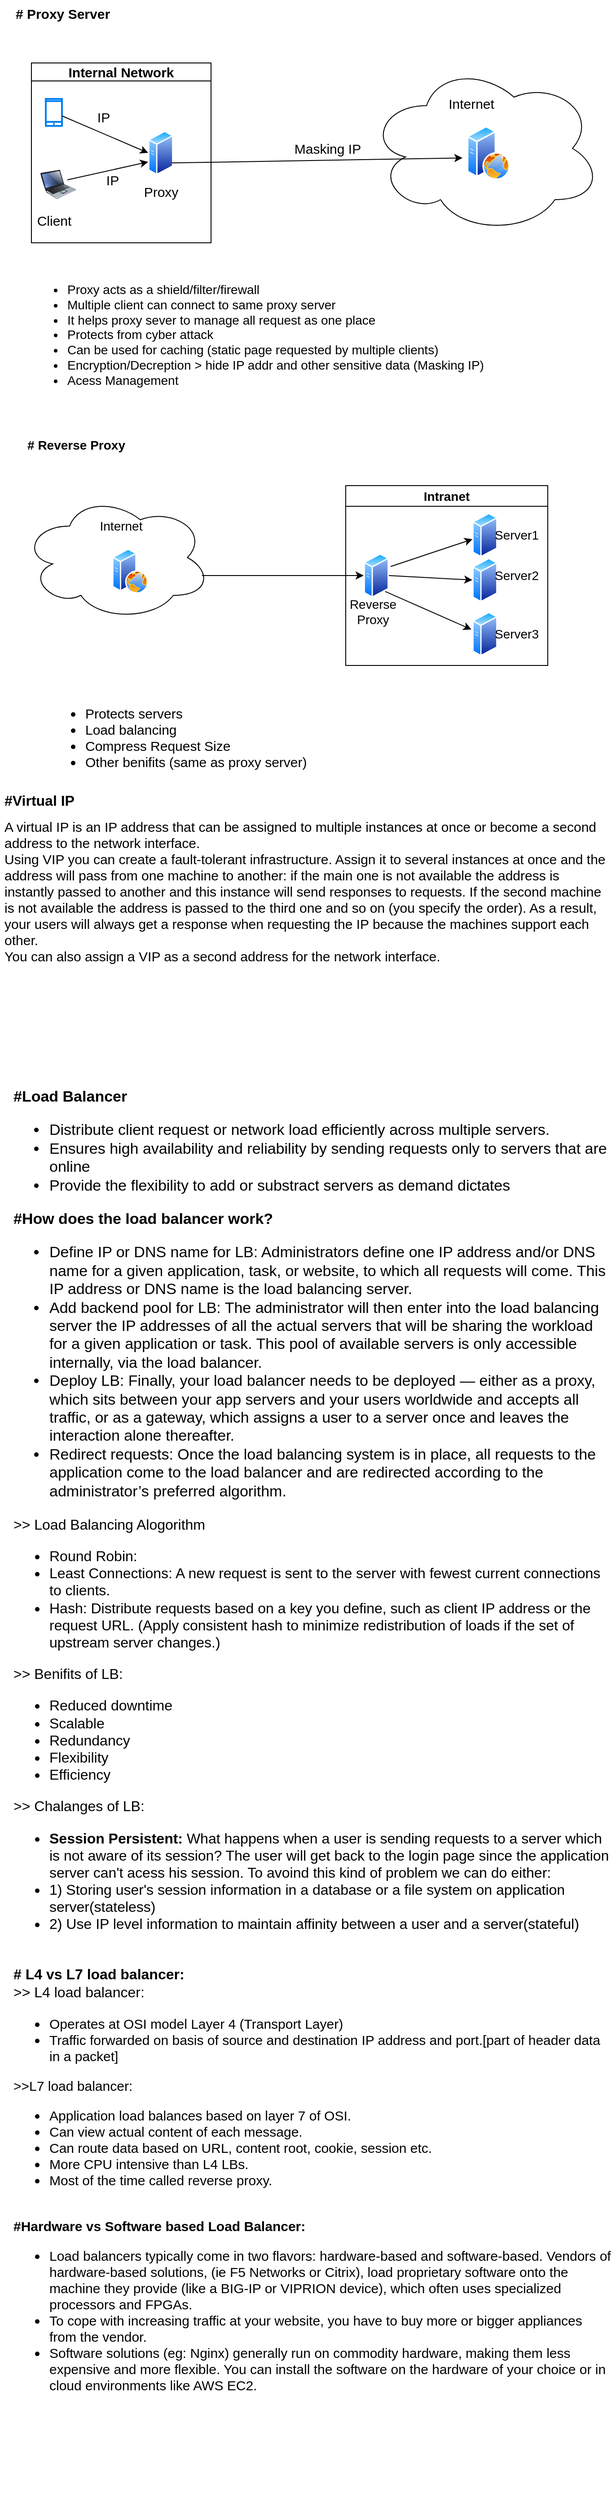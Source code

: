 <mxfile version="20.7.4" type="device"><diagram id="vO3rzcaf9WHH9rj_SOg1" name="Page-1"><mxGraphModel dx="1050" dy="619" grid="1" gridSize="10" guides="1" tooltips="1" connect="1" arrows="1" fold="1" page="1" pageScale="1" pageWidth="850" pageHeight="1100" math="0" shadow="0"><root><mxCell id="0"/><mxCell id="1" parent="0"/><mxCell id="nB3J8XlHQOExShyKIue8-1" value="&lt;b&gt;&lt;font style=&quot;font-size: 15px;&quot;&gt;# Proxy Server&lt;/font&gt;&lt;/b&gt;" style="text;html=1;strokeColor=none;fillColor=none;align=center;verticalAlign=middle;whiteSpace=wrap;rounded=0;" parent="1" vertex="1"><mxGeometry x="30" y="40" width="110" height="30" as="geometry"/></mxCell><mxCell id="nB3J8XlHQOExShyKIue8-2" value="Internal Network" style="swimlane;whiteSpace=wrap;html=1;fontSize=15;startSize=20;" parent="1" vertex="1"><mxGeometry x="50" y="110" width="200" height="200" as="geometry"/></mxCell><mxCell id="nB3J8XlHQOExShyKIue8-3" value="" style="html=1;verticalLabelPosition=bottom;align=center;labelBackgroundColor=#ffffff;verticalAlign=top;strokeWidth=2;strokeColor=#0080F0;shadow=0;dashed=0;shape=mxgraph.ios7.icons.smartphone;fontSize=15;" parent="nB3J8XlHQOExShyKIue8-2" vertex="1"><mxGeometry x="16" y="40" width="18" height="30" as="geometry"/></mxCell><mxCell id="nB3J8XlHQOExShyKIue8-4" value="" style="image;html=1;image=img/lib/clip_art/computers/Laptop_128x128.png;fontSize=15;" parent="nB3J8XlHQOExShyKIue8-2" vertex="1"><mxGeometry x="10" y="110" width="40" height="50" as="geometry"/></mxCell><mxCell id="nB3J8XlHQOExShyKIue8-5" value="Proxy" style="aspect=fixed;perimeter=ellipsePerimeter;html=1;align=center;shadow=0;dashed=0;spacingTop=3;image;image=img/lib/active_directory/generic_server.svg;fontSize=15;" parent="nB3J8XlHQOExShyKIue8-2" vertex="1"><mxGeometry x="130" y="75" width="28.0" height="50" as="geometry"/></mxCell><mxCell id="nB3J8XlHQOExShyKIue8-6" value="" style="endArrow=classic;html=1;rounded=0;fontSize=15;entryX=0;entryY=0.5;entryDx=0;entryDy=0;" parent="nB3J8XlHQOExShyKIue8-2" source="nB3J8XlHQOExShyKIue8-3" target="nB3J8XlHQOExShyKIue8-5" edge="1"><mxGeometry width="50" height="50" relative="1" as="geometry"><mxPoint x="340" y="160" as="sourcePoint"/><mxPoint x="390" y="110" as="targetPoint"/></mxGeometry></mxCell><mxCell id="nB3J8XlHQOExShyKIue8-9" value="Client" style="text;html=1;align=center;verticalAlign=middle;resizable=0;points=[];autosize=1;strokeColor=none;fillColor=none;fontSize=15;" parent="nB3J8XlHQOExShyKIue8-2" vertex="1"><mxGeometry x="-5" y="160" width="60" height="30" as="geometry"/></mxCell><mxCell id="nB3J8XlHQOExShyKIue8-8" value="IP" style="text;html=1;align=center;verticalAlign=middle;resizable=0;points=[];autosize=1;strokeColor=none;fillColor=none;fontSize=15;" parent="nB3J8XlHQOExShyKIue8-2" vertex="1"><mxGeometry x="60" y="45" width="40" height="30" as="geometry"/></mxCell><mxCell id="nB3J8XlHQOExShyKIue8-7" value="" style="endArrow=classic;html=1;rounded=0;fontSize=15;" parent="nB3J8XlHQOExShyKIue8-2" edge="1"><mxGeometry width="50" height="50" relative="1" as="geometry"><mxPoint x="40" y="130" as="sourcePoint"/><mxPoint x="130" y="110" as="targetPoint"/></mxGeometry></mxCell><mxCell id="nB3J8XlHQOExShyKIue8-11" value="" style="ellipse;shape=cloud;whiteSpace=wrap;html=1;fontSize=15;" parent="1" vertex="1"><mxGeometry x="425" y="110" width="260" height="190" as="geometry"/></mxCell><mxCell id="nB3J8XlHQOExShyKIue8-12" value="Masking IP" style="text;html=1;strokeColor=none;fillColor=none;align=center;verticalAlign=middle;whiteSpace=wrap;rounded=0;fontSize=15;" parent="1" vertex="1"><mxGeometry x="340" y="190" width="80" height="30" as="geometry"/></mxCell><mxCell id="nB3J8XlHQOExShyKIue8-13" value="Internet" style="text;html=1;strokeColor=none;fillColor=none;align=center;verticalAlign=middle;whiteSpace=wrap;rounded=0;fontSize=15;" parent="1" vertex="1"><mxGeometry x="510" y="140" width="60" height="30" as="geometry"/></mxCell><mxCell id="nB3J8XlHQOExShyKIue8-15" value="" style="endArrow=classic;html=1;rounded=0;fontSize=15;exitX=1;exitY=0.75;exitDx=0;exitDy=0;" parent="1" source="nB3J8XlHQOExShyKIue8-5" edge="1"><mxGeometry width="50" height="50" relative="1" as="geometry"><mxPoint x="400" y="340" as="sourcePoint"/><mxPoint x="530" y="215.64" as="targetPoint"/></mxGeometry></mxCell><mxCell id="nB3J8XlHQOExShyKIue8-17" value="IP" style="text;html=1;align=center;verticalAlign=middle;resizable=0;points=[];autosize=1;strokeColor=none;fillColor=none;fontSize=15;" parent="1" vertex="1"><mxGeometry x="120" y="225" width="40" height="30" as="geometry"/></mxCell><mxCell id="nB3J8XlHQOExShyKIue8-18" value="&lt;h1 style=&quot;font-size: 14px;&quot;&gt;&lt;div style=&quot;font-size: 13px;&quot;&gt;&lt;div&gt;&lt;br&gt;&lt;/div&gt;&lt;/div&gt;&lt;/h1&gt;" style="text;html=1;strokeColor=none;fillColor=none;spacing=5;spacingTop=-20;whiteSpace=wrap;overflow=hidden;rounded=0;fontSize=15;" parent="1" vertex="1"><mxGeometry x="60" y="360" width="190" height="120" as="geometry"/></mxCell><mxCell id="nB3J8XlHQOExShyKIue8-21" value="&lt;h1 style=&quot;font-size: 14px;&quot;&gt;&lt;ul&gt;&lt;li&gt;&lt;span style=&quot;font-weight: normal;&quot;&gt;Proxy acts as a shield/filter/firewall&lt;/span&gt;&lt;/li&gt;&lt;li&gt;&lt;span style=&quot;font-weight: normal;&quot;&gt;Multiple client can connect to same proxy server&lt;/span&gt;&lt;/li&gt;&lt;li&gt;&lt;span style=&quot;font-weight: normal;&quot;&gt;It helps proxy sever to manage all request as one place&lt;/span&gt;&lt;/li&gt;&lt;li&gt;&lt;span style=&quot;font-weight: normal;&quot;&gt;Protects from cyber attack&lt;/span&gt;&lt;/li&gt;&lt;li&gt;&lt;span style=&quot;font-weight: normal;&quot;&gt;Can be used for caching (static page requested by multiple clients)&lt;/span&gt;&lt;/li&gt;&lt;li&gt;&lt;span style=&quot;font-weight: normal;&quot;&gt;Encryption/Decreption &amp;gt; hide IP addr and other sensitive data (Masking IP)&lt;/span&gt;&lt;/li&gt;&lt;li&gt;&lt;span style=&quot;font-weight: normal;&quot;&gt;Acess Management&lt;/span&gt;&lt;/li&gt;&lt;/ul&gt;&lt;/h1&gt;" style="text;html=1;strokeColor=none;fillColor=none;spacing=5;spacingTop=-20;whiteSpace=wrap;overflow=hidden;rounded=0;fontSize=13;" parent="1" vertex="1"><mxGeometry x="45" y="350" width="655" height="130" as="geometry"/></mxCell><mxCell id="nB3J8XlHQOExShyKIue8-23" value="" style="ellipse;shape=cloud;whiteSpace=wrap;html=1;fontSize=14;" parent="1" vertex="1"><mxGeometry x="40" y="590" width="210" height="140" as="geometry"/></mxCell><mxCell id="nB3J8XlHQOExShyKIue8-24" value="&lt;b&gt;# Reverse Proxy&lt;/b&gt;" style="text;html=1;strokeColor=none;fillColor=none;align=center;verticalAlign=middle;whiteSpace=wrap;rounded=0;fontSize=14;" parent="1" vertex="1"><mxGeometry x="40" y="520" width="120" height="30" as="geometry"/></mxCell><mxCell id="nB3J8XlHQOExShyKIue8-25" value="Internet" style="text;html=1;strokeColor=none;fillColor=none;align=center;verticalAlign=middle;whiteSpace=wrap;rounded=0;fontSize=14;" parent="1" vertex="1"><mxGeometry x="120" y="610" width="60" height="30" as="geometry"/></mxCell><mxCell id="nB3J8XlHQOExShyKIue8-26" value="" style="aspect=fixed;perimeter=ellipsePerimeter;html=1;align=center;shadow=0;dashed=0;spacingTop=3;image;image=img/lib/active_directory/web_server.svg;fontSize=14;" parent="1" vertex="1"><mxGeometry x="140" y="650" width="40" height="50" as="geometry"/></mxCell><mxCell id="nB3J8XlHQOExShyKIue8-27" value="" style="aspect=fixed;perimeter=ellipsePerimeter;html=1;align=center;shadow=0;dashed=0;spacingTop=3;image;image=img/lib/active_directory/web_server.svg;fontSize=14;" parent="1" vertex="1"><mxGeometry x="535" y="180" width="48" height="60" as="geometry"/></mxCell><mxCell id="nB3J8XlHQOExShyKIue8-28" value="Intranet" style="swimlane;whiteSpace=wrap;html=1;fontSize=14;" parent="1" vertex="1"><mxGeometry x="400" y="580" width="225" height="200" as="geometry"/></mxCell><mxCell id="nB3J8XlHQOExShyKIue8-29" value="" style="aspect=fixed;perimeter=ellipsePerimeter;html=1;align=center;shadow=0;dashed=0;spacingTop=3;image;image=img/lib/active_directory/generic_server.svg;fontSize=14;" parent="nB3J8XlHQOExShyKIue8-28" vertex="1"><mxGeometry x="20" y="75" width="28.0" height="50" as="geometry"/></mxCell><mxCell id="nB3J8XlHQOExShyKIue8-30" value="" style="aspect=fixed;perimeter=ellipsePerimeter;html=1;align=center;shadow=0;dashed=0;spacingTop=3;image;image=img/lib/active_directory/generic_server.svg;fontSize=14;" parent="nB3J8XlHQOExShyKIue8-28" vertex="1"><mxGeometry x="141" y="30" width="28.0" height="50" as="geometry"/></mxCell><mxCell id="nB3J8XlHQOExShyKIue8-31" value="" style="aspect=fixed;perimeter=ellipsePerimeter;html=1;align=center;shadow=0;dashed=0;spacingTop=3;image;image=img/lib/active_directory/generic_server.svg;fontSize=14;" parent="nB3J8XlHQOExShyKIue8-28" vertex="1"><mxGeometry x="141" y="80" width="28.0" height="50" as="geometry"/></mxCell><mxCell id="nB3J8XlHQOExShyKIue8-32" value="" style="aspect=fixed;perimeter=ellipsePerimeter;html=1;align=center;shadow=0;dashed=0;spacingTop=3;image;image=img/lib/active_directory/generic_server.svg;fontSize=14;" parent="nB3J8XlHQOExShyKIue8-28" vertex="1"><mxGeometry x="141" y="140" width="28.0" height="50" as="geometry"/></mxCell><mxCell id="nB3J8XlHQOExShyKIue8-35" value="" style="endArrow=classic;html=1;rounded=0;fontSize=14;exitX=1;exitY=0.5;exitDx=0;exitDy=0;entryX=0;entryY=0.5;entryDx=0;entryDy=0;" parent="nB3J8XlHQOExShyKIue8-28" source="nB3J8XlHQOExShyKIue8-29" target="nB3J8XlHQOExShyKIue8-31" edge="1"><mxGeometry width="50" height="50" relative="1" as="geometry"><mxPoint x="60" y="100" as="sourcePoint"/><mxPoint x="151.238" y="69.587" as="targetPoint"/></mxGeometry></mxCell><mxCell id="nB3J8XlHQOExShyKIue8-38" value="Server1" style="text;html=1;align=center;verticalAlign=middle;resizable=0;points=[];autosize=1;strokeColor=none;fillColor=none;fontSize=14;" parent="nB3J8XlHQOExShyKIue8-28" vertex="1"><mxGeometry x="155" y="40" width="70" height="30" as="geometry"/></mxCell><mxCell id="nB3J8XlHQOExShyKIue8-42" value="Server3" style="text;html=1;align=center;verticalAlign=middle;resizable=0;points=[];autosize=1;strokeColor=none;fillColor=none;fontSize=14;" parent="nB3J8XlHQOExShyKIue8-28" vertex="1"><mxGeometry x="155" y="150" width="70" height="30" as="geometry"/></mxCell><mxCell id="nB3J8XlHQOExShyKIue8-41" value="Server2" style="text;html=1;align=center;verticalAlign=middle;resizable=0;points=[];autosize=1;strokeColor=none;fillColor=none;fontSize=14;" parent="nB3J8XlHQOExShyKIue8-28" vertex="1"><mxGeometry x="155" y="85" width="70" height="30" as="geometry"/></mxCell><mxCell id="nB3J8XlHQOExShyKIue8-34" value="" style="endArrow=classic;html=1;rounded=0;fontSize=14;" parent="1" target="nB3J8XlHQOExShyKIue8-30" edge="1"><mxGeometry width="50" height="50" relative="1" as="geometry"><mxPoint x="450" y="670" as="sourcePoint"/><mxPoint x="450" y="610" as="targetPoint"/></mxGeometry></mxCell><mxCell id="nB3J8XlHQOExShyKIue8-36" value="" style="endArrow=classic;html=1;rounded=0;fontSize=14;exitX=1;exitY=1;exitDx=0;exitDy=0;" parent="1" source="nB3J8XlHQOExShyKIue8-29" edge="1"><mxGeometry width="50" height="50" relative="1" as="geometry"><mxPoint x="470" y="690" as="sourcePoint"/><mxPoint x="540" y="740" as="targetPoint"/></mxGeometry></mxCell><mxCell id="nB3J8XlHQOExShyKIue8-37" value="Reverse &lt;br&gt;Proxy" style="text;html=1;align=center;verticalAlign=middle;resizable=0;points=[];autosize=1;strokeColor=none;fillColor=none;fontSize=14;" parent="1" vertex="1"><mxGeometry x="390" y="695" width="80" height="50" as="geometry"/></mxCell><mxCell id="nB3J8XlHQOExShyKIue8-43" value="" style="endArrow=classic;html=1;rounded=0;fontSize=14;exitX=0.952;exitY=0.643;exitDx=0;exitDy=0;exitPerimeter=0;entryX=0;entryY=0.5;entryDx=0;entryDy=0;" parent="1" source="nB3J8XlHQOExShyKIue8-23" target="nB3J8XlHQOExShyKIue8-29" edge="1"><mxGeometry width="50" height="50" relative="1" as="geometry"><mxPoint x="400" y="650" as="sourcePoint"/><mxPoint x="410" y="680" as="targetPoint"/></mxGeometry></mxCell><mxCell id="nB3J8XlHQOExShyKIue8-44" value="&lt;h1 style=&quot;font-size: 15px;&quot;&gt;&lt;ul&gt;&lt;li&gt;&lt;span style=&quot;font-weight: normal;&quot;&gt;Protects servers&lt;/span&gt;&lt;/li&gt;&lt;li&gt;&lt;span style=&quot;font-weight: normal;&quot;&gt;Load balancing&lt;/span&gt;&lt;/li&gt;&lt;li&gt;&lt;span style=&quot;font-weight: normal;&quot;&gt;Compress Request Size&lt;/span&gt;&lt;/li&gt;&lt;li&gt;&lt;span style=&quot;font-weight: normal;&quot;&gt;Other benifits (same as proxy server)&lt;/span&gt;&lt;/li&gt;&lt;/ul&gt;&lt;/h1&gt;" style="text;html=1;strokeColor=none;fillColor=none;spacing=5;spacingTop=-20;whiteSpace=wrap;overflow=hidden;rounded=0;fontSize=14;" parent="1" vertex="1"><mxGeometry x="65" y="820" width="615" height="100" as="geometry"/></mxCell><mxCell id="nB3J8XlHQOExShyKIue8-46" value="&lt;h1 style=&quot;&quot;&gt;&lt;div style=&quot;font-size: 17px;&quot;&gt;&lt;span style=&quot;&quot;&gt;#Load Balancer&lt;/span&gt;&lt;/div&gt;&lt;ul style=&quot;font-size: 17px;&quot;&gt;&lt;li&gt;&lt;span style=&quot;font-weight: normal;&quot;&gt;Distribute client request or network load efficiently across multiple servers.&lt;/span&gt;&lt;/li&gt;&lt;li&gt;&lt;span style=&quot;font-weight: normal;&quot;&gt;Ensures high availability and reliability by sending requests only to servers that are online&lt;/span&gt;&lt;/li&gt;&lt;li&gt;&lt;span style=&quot;font-weight: normal;&quot;&gt;Provide the flexibility to add or substract servers as demand dictates&lt;/span&gt;&lt;/li&gt;&lt;/ul&gt;&lt;div style=&quot;font-size: 17px;&quot;&gt;&lt;div style=&quot;&quot;&gt;#How does the load balancer work?&lt;/div&gt;&lt;div style=&quot;&quot;&gt;&lt;ul&gt;&lt;li style=&quot;&quot;&gt;&lt;span style=&quot;font-weight: 400;&quot;&gt;Define IP or DNS name for LB: Administrators define one IP address and/or DNS name for a given application, task, or website, to which all requests will come. This IP address or DNS name is the load balancing server.&lt;br&gt;&lt;/span&gt;&lt;/li&gt;&lt;li style=&quot;&quot;&gt;&lt;span style=&quot;font-weight: 400;&quot;&gt;Add backend pool for LB: The administrator will then enter into the load balancing server the IP addresses of all the actual servers that will be sharing the workload for a given application or task. This pool of available servers is only accessible internally, via the load balancer.&lt;br&gt;&lt;/span&gt;&lt;/li&gt;&lt;li style=&quot;&quot;&gt;&lt;span style=&quot;font-weight: 400;&quot;&gt;Deploy LB: Finally, your load balancer needs to be deployed — either as a proxy, which sits between your app servers and your users worldwide and accepts all traffic, or as a gateway, which assigns a user to a server once and leaves the interaction alone thereafter.&lt;br&gt;&lt;/span&gt;&lt;/li&gt;&lt;li style=&quot;&quot;&gt;&lt;span style=&quot;font-weight: 400;&quot;&gt;Redirect requests: Once the load balancing system is in place, all requests to the application come to the load balancer and are redirected according to the administrator’s preferred algorithm.&lt;/span&gt;&lt;/li&gt;&lt;/ul&gt;&lt;/div&gt;&lt;/div&gt;&lt;div style=&quot;font-size: 16px;&quot;&gt;&lt;span style=&quot;font-weight: 400;&quot;&gt;&amp;gt;&amp;gt; Load Balancing Alogorithm&lt;/span&gt;&lt;/div&gt;&lt;div style=&quot;font-size: 16px;&quot;&gt;&lt;ul&gt;&lt;li&gt;&lt;span style=&quot;font-weight: 400;&quot;&gt;Round Robin:&lt;/span&gt;&lt;/li&gt;&lt;li&gt;&lt;span style=&quot;font-weight: 400;&quot;&gt;Least Connections: A new request is sent to the server with fewest current connections to clients.&lt;/span&gt;&lt;/li&gt;&lt;li&gt;&lt;span style=&quot;font-weight: 400;&quot;&gt;Hash: Distribute requests based on a key you define, such as client IP address or the request URL. (Apply consistent hash to minimize redistribution of loads if the set of upstream server changes.)&lt;/span&gt;&lt;/li&gt;&lt;/ul&gt;&lt;div&gt;&lt;span style=&quot;font-weight: 400;&quot;&gt;&amp;gt;&amp;gt; Benifits of LB:&lt;/span&gt;&lt;/div&gt;&lt;/div&gt;&lt;div style=&quot;font-size: 16px;&quot;&gt;&lt;ul&gt;&lt;li&gt;&lt;span style=&quot;font-weight: 400;&quot;&gt;Reduced downtime&lt;/span&gt;&lt;/li&gt;&lt;li&gt;&lt;span style=&quot;font-weight: 400;&quot;&gt;Scalable&lt;/span&gt;&lt;/li&gt;&lt;li&gt;&lt;span style=&quot;font-weight: 400;&quot;&gt;Redundancy&lt;/span&gt;&lt;/li&gt;&lt;li&gt;&lt;span style=&quot;font-weight: 400;&quot;&gt;Flexibility&lt;/span&gt;&lt;/li&gt;&lt;li&gt;&lt;span style=&quot;font-weight: 400;&quot;&gt;Efficiency&lt;/span&gt;&lt;/li&gt;&lt;/ul&gt;&lt;div&gt;&lt;span style=&quot;font-weight: 400;&quot;&gt;&amp;gt;&amp;gt; Chalanges of LB:&lt;/span&gt;&lt;/div&gt;&lt;/div&gt;&lt;div style=&quot;&quot;&gt;&lt;ul style=&quot;font-size: 16px;&quot;&gt;&lt;li&gt;Session Persistent: &lt;span style=&quot;font-weight: normal;&quot;&gt;What happens when a user is sending requests to a server which is not aware of its session? The user will get back to the login page since the application server can't acess his session. To avoind this kind of problem we can do either:&lt;/span&gt;&lt;/li&gt;&lt;li&gt;&lt;span style=&quot;font-weight: normal;&quot;&gt;1) Storing user's session information in a database or a file system on application server(stateless)&lt;/span&gt;&lt;/li&gt;&lt;li&gt;&lt;span style=&quot;font-weight: normal;&quot;&gt;2) Use IP level information to maintain affinity between a user and a server(stateful)&lt;/span&gt;&lt;/li&gt;&lt;/ul&gt;&lt;div style=&quot;font-size: 17px;&quot;&gt;&lt;span style=&quot;font-size: 16px; font-weight: 400;&quot;&gt;&lt;br&gt;&lt;/span&gt;&lt;/div&gt;&lt;div style=&quot;font-size: 17px;&quot;&gt;&lt;span style=&quot;font-size: 16px;&quot;&gt;# L4 vs L7 load balancer:&lt;/span&gt;&lt;/div&gt;&lt;div style=&quot;font-size: 17px;&quot;&gt;&lt;span style=&quot;font-size: 16px; font-weight: 400;&quot;&gt;&amp;gt;&amp;gt; L4 load balancer:&lt;/span&gt;&lt;/div&gt;&lt;div style=&quot;&quot;&gt;&lt;ul style=&quot;font-size: 15px;&quot;&gt;&lt;li&gt;&lt;span style=&quot;font-weight: 400;&quot;&gt;Operates at OSI model Layer 4 (Transport Layer)&lt;/span&gt;&lt;/li&gt;&lt;li&gt;&lt;span style=&quot;font-weight: 400;&quot;&gt;Traffic forwarded on basis of source and destination IP address and port.[part of header data in a packet]&lt;/span&gt;&lt;/li&gt;&lt;/ul&gt;&lt;div style=&quot;font-size: 15px;&quot;&gt;&lt;span style=&quot;font-weight: 400;&quot;&gt;&amp;gt;&amp;gt;L7 load balancer:&lt;/span&gt;&lt;/div&gt;&lt;div style=&quot;font-size: 15px;&quot;&gt;&lt;ul&gt;&lt;li&gt;&lt;span style=&quot;font-weight: 400;&quot;&gt;Application load balances based on layer 7 of OSI.&lt;/span&gt;&lt;/li&gt;&lt;li&gt;&lt;span style=&quot;font-weight: 400;&quot;&gt;Can view actual content of each message.&lt;/span&gt;&lt;/li&gt;&lt;li&gt;&lt;span style=&quot;font-weight: 400;&quot;&gt;Can route data based on URL, content root, cookie, session etc.&lt;/span&gt;&lt;/li&gt;&lt;li&gt;&lt;span style=&quot;font-weight: 400;&quot;&gt;More CPU intensive than L4 LBs.&lt;/span&gt;&lt;/li&gt;&lt;li&gt;&lt;span style=&quot;font-weight: 400;&quot;&gt;Most of the time called reverse proxy.&lt;/span&gt;&lt;/li&gt;&lt;/ul&gt;&lt;div&gt;&lt;span style=&quot;font-weight: 400;&quot;&gt;&lt;br&gt;&lt;/span&gt;&lt;/div&gt;&lt;/div&gt;&lt;div style=&quot;font-size: 15px;&quot;&gt;#&lt;span style=&quot;background-color: initial;&quot;&gt;Hardware vs Software based Load Balancer:&lt;/span&gt;&lt;/div&gt;&lt;div style=&quot;font-size: 15px;&quot;&gt;&lt;ul&gt;&lt;li&gt;&lt;span style=&quot;font-weight: 400; background-color: initial;&quot;&gt;Load balancers typically come in two flavors: hardware‑based and software‑based. Vendors of hardware‑based solutions, (ie F5 Networks or Citrix), load proprietary software onto the machine they provide (like a BIG-IP or VIPRION device), which often uses specialized processors and FPGAs.&lt;br&gt;&lt;/span&gt;&lt;/li&gt;&lt;li&gt;&lt;span style=&quot;font-weight: 400; background-color: initial;&quot;&gt;To cope with increasing traffic at your website, you have to buy more or bigger appliances from the vendor.&lt;br&gt;&lt;/span&gt;&lt;/li&gt;&lt;li&gt;&lt;span style=&quot;font-weight: 400; background-color: initial;&quot;&gt;Software solutions (eg: Nginx) generally run on commodity hardware, making them less expensive and more flexible. You can install the software on the hardware of your choice or in cloud environments like AWS EC2.&lt;br&gt;&lt;/span&gt;&lt;/li&gt;&lt;/ul&gt;&lt;/div&gt;&lt;div style=&quot;font-size: 15px;&quot;&gt;&lt;br&gt;&lt;/div&gt;&lt;div style=&quot;&quot;&gt;&lt;div style=&quot;&quot;&gt;&lt;br&gt;&lt;/div&gt;&lt;div style=&quot;&quot;&gt;&lt;span style=&quot;font-size: 15px; font-weight: 400; background-color: initial;&quot;&gt;&amp;nbsp;&lt;/span&gt;&lt;br&gt;&lt;/div&gt;&lt;/div&gt;&lt;/div&gt;&lt;/div&gt;&lt;/h1&gt;" style="text;html=1;strokeColor=none;fillColor=none;spacing=5;spacingTop=-20;whiteSpace=wrap;overflow=hidden;rounded=0;fontSize=15;" parent="1" vertex="1"><mxGeometry x="25" y="1240" width="675" height="1579" as="geometry"/></mxCell><mxCell id="pPJrypBQo34aD4FaeRqS-2" value="&lt;h1 style=&quot;font-size: 16px;&quot;&gt;#Virtual IP&lt;/h1&gt;&lt;div style=&quot;font-size: 15px;&quot;&gt;&lt;div&gt;A virtual IP is an IP address that can be assigned to multiple instances at once or become a second address to the network interface.&lt;/div&gt;&lt;div&gt;Using VIP you can create a fault-tolerant infrastructure. Assign it to several instances at once and the address will pass from one machine to another: if the main one is not available the address is instantly passed to another and this instance will send responses to requests. If the second machine is not available the address is passed to the third one and so on (you specify the order). As a result, your users will always get a response when requesting the IP because the machines support each other.&lt;/div&gt;&lt;div&gt;You can also assign a VIP as a second address for the network interface.&lt;/div&gt;&lt;/div&gt;" style="text;html=1;strokeColor=none;fillColor=none;spacing=5;spacingTop=-20;whiteSpace=wrap;overflow=hidden;rounded=0;" vertex="1" parent="1"><mxGeometry x="15" y="920" width="685" height="210" as="geometry"/></mxCell></root></mxGraphModel></diagram></mxfile>